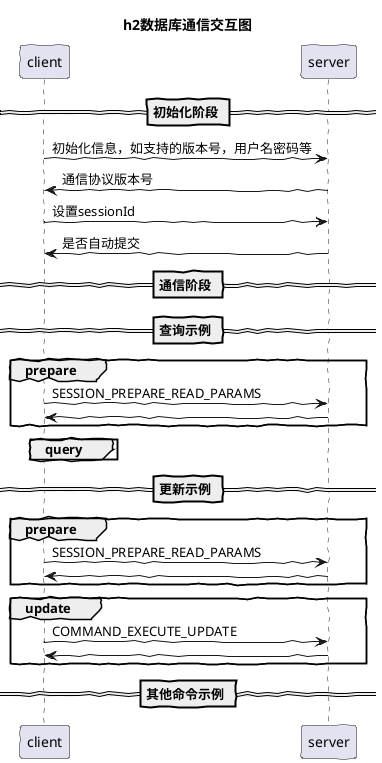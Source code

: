 @startuml
title h2数据库通信交互图
skinparam handwritten true
participant client as client
participant server as server


== 初始化阶段 ==
client -> server:初始化信息，如支持的版本号，用户名密码等
server -> client:通信协议版本号
client -> server:设置sessionId
server -> client:是否自动提交

== 通信阶段 ==

== 查询示例 ==

group prepare
client -> server:SESSION_PREPARE_READ_PARAMS
server -> client:
end
group query
end

== 更新示例 ==
group prepare
client -> server:SESSION_PREPARE_READ_PARAMS
server -> client:
end
group update
client -> server:COMMAND_EXECUTE_UPDATE
server -> client:
end

== 其他命令示例 ==

@enduml